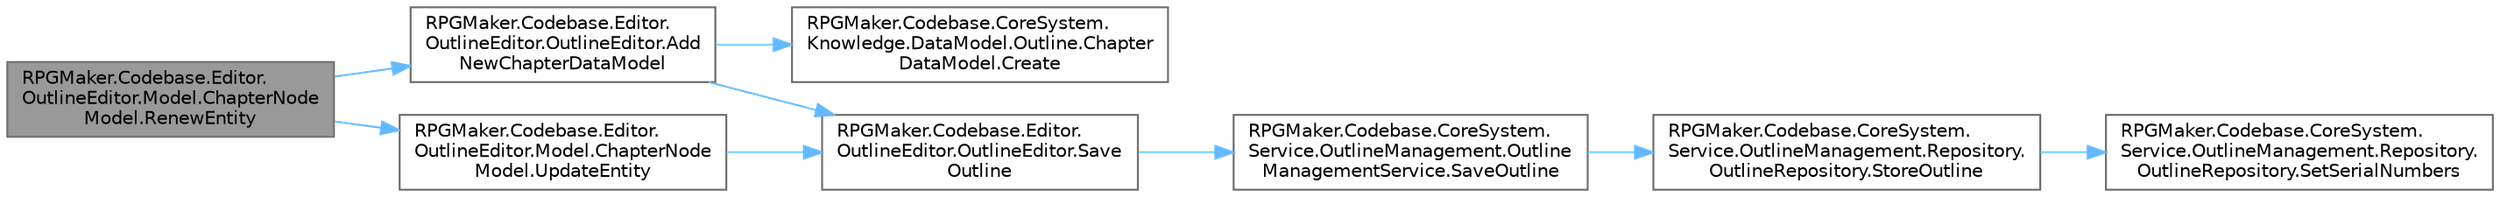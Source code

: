 digraph "RPGMaker.Codebase.Editor.OutlineEditor.Model.ChapterNodeModel.RenewEntity"
{
 // LATEX_PDF_SIZE
  bgcolor="transparent";
  edge [fontname=Helvetica,fontsize=10,labelfontname=Helvetica,labelfontsize=10];
  node [fontname=Helvetica,fontsize=10,shape=box,height=0.2,width=0.4];
  rankdir="LR";
  Node1 [id="Node000001",label="RPGMaker.Codebase.Editor.\lOutlineEditor.Model.ChapterNode\lModel.RenewEntity",height=0.2,width=0.4,color="gray40", fillcolor="grey60", style="filled", fontcolor="black",tooltip=" "];
  Node1 -> Node2 [id="edge1_Node000001_Node000002",color="steelblue1",style="solid",tooltip=" "];
  Node2 [id="Node000002",label="RPGMaker.Codebase.Editor.\lOutlineEditor.OutlineEditor.Add\lNewChapterDataModel",height=0.2,width=0.4,color="grey40", fillcolor="white", style="filled",URL="$db/d92/class_r_p_g_maker_1_1_codebase_1_1_editor_1_1_outline_editor_1_1_outline_editor.html#a1193ce712d4372401aa80a64d2029ece",tooltip=" "];
  Node2 -> Node3 [id="edge2_Node000002_Node000003",color="steelblue1",style="solid",tooltip=" "];
  Node3 [id="Node000003",label="RPGMaker.Codebase.CoreSystem.\lKnowledge.DataModel.Outline.Chapter\lDataModel.Create",height=0.2,width=0.4,color="grey40", fillcolor="white", style="filled",URL="$d4/d80/class_r_p_g_maker_1_1_codebase_1_1_core_system_1_1_knowledge_1_1_data_model_1_1_outline_1_1_chapter_data_model.html#aba93bc910608d4c4debeeda0cc65e06c",tooltip="😁 作成"];
  Node2 -> Node4 [id="edge3_Node000002_Node000004",color="steelblue1",style="solid",tooltip=" "];
  Node4 [id="Node000004",label="RPGMaker.Codebase.Editor.\lOutlineEditor.OutlineEditor.Save\lOutline",height=0.2,width=0.4,color="grey40", fillcolor="white", style="filled",URL="$db/d92/class_r_p_g_maker_1_1_codebase_1_1_editor_1_1_outline_editor_1_1_outline_editor.html#a3e12c4ed8e2f0b836bd552c34ef76413",tooltip=" "];
  Node4 -> Node5 [id="edge4_Node000004_Node000005",color="steelblue1",style="solid",tooltip=" "];
  Node5 [id="Node000005",label="RPGMaker.Codebase.CoreSystem.\lService.OutlineManagement.Outline\lManagementService.SaveOutline",height=0.2,width=0.4,color="grey40", fillcolor="white", style="filled",URL="$da/dcb/class_r_p_g_maker_1_1_codebase_1_1_core_system_1_1_service_1_1_outline_management_1_1_outline_management_service.html#a68912ddd20f1db84a731471ff36da7d3",tooltip=" "];
  Node5 -> Node6 [id="edge5_Node000005_Node000006",color="steelblue1",style="solid",tooltip=" "];
  Node6 [id="Node000006",label="RPGMaker.Codebase.CoreSystem.\lService.OutlineManagement.Repository.\lOutlineRepository.StoreOutline",height=0.2,width=0.4,color="grey40", fillcolor="white", style="filled",URL="$de/dff/class_r_p_g_maker_1_1_codebase_1_1_core_system_1_1_service_1_1_outline_management_1_1_repository_1_1_outline_repository.html#a24cb291e69c59a023b078f75c9ae4bb1",tooltip="アウトラインデータをJSONに保存する. （保存対象はChapterとSectionのみ(Startを追加)）"];
  Node6 -> Node7 [id="edge6_Node000006_Node000007",color="steelblue1",style="solid",tooltip=" "];
  Node7 [id="Node000007",label="RPGMaker.Codebase.CoreSystem.\lService.OutlineManagement.Repository.\lOutlineRepository.SetSerialNumbers",height=0.2,width=0.4,color="grey40", fillcolor="white", style="filled",URL="$de/dff/class_r_p_g_maker_1_1_codebase_1_1_core_system_1_1_service_1_1_outline_management_1_1_repository_1_1_outline_repository.html#abb94a113f66fae9d9ac4ec1661e66a6d",tooltip=" "];
  Node1 -> Node8 [id="edge7_Node000001_Node000008",color="steelblue1",style="solid",tooltip=" "];
  Node8 [id="Node000008",label="RPGMaker.Codebase.Editor.\lOutlineEditor.Model.ChapterNode\lModel.UpdateEntity",height=0.2,width=0.4,color="grey40", fillcolor="white", style="filled",URL="$d8/db3/class_r_p_g_maker_1_1_codebase_1_1_editor_1_1_outline_editor_1_1_model_1_1_chapter_node_model.html#a55e5c81bf286e51e923698d417003967",tooltip=" "];
  Node8 -> Node4 [id="edge8_Node000008_Node000004",color="steelblue1",style="solid",tooltip=" "];
}
